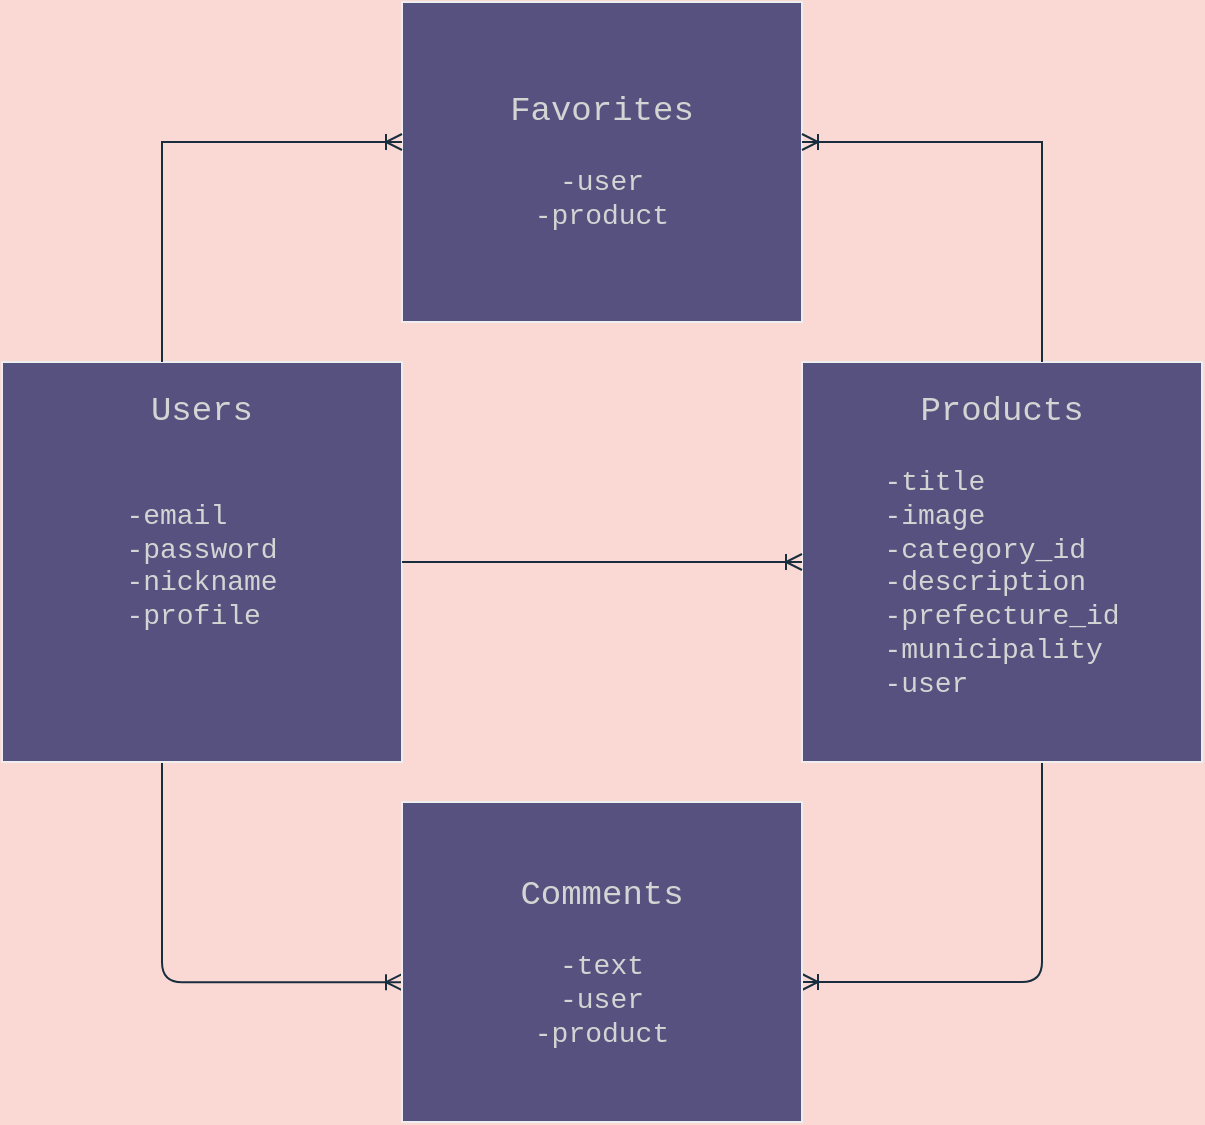 <mxfile>
    <diagram id="Y0Qp10NKiChqdtanLU7T" name="ページ1">
        <mxGraphModel dx="629" dy="1734" grid="1" gridSize="10" guides="1" tooltips="1" connect="1" arrows="1" fold="1" page="1" pageScale="1" pageWidth="827" pageHeight="1169" background="#FAD9D5" math="0" shadow="0">
            <root>
                <mxCell id="0"/>
                <mxCell id="1" parent="0"/>
                <mxCell id="20" style="edgeStyle=orthogonalEdgeStyle;curved=0;rounded=1;sketch=0;orthogonalLoop=1;jettySize=auto;html=1;strokeColor=#182E3E;endArrow=ERoneToMany;endFill=0;labelBackgroundColor=#FAD9D5;" parent="1" source="2" target="12" edge="1">
                    <mxGeometry relative="1" as="geometry">
                        <Array as="points">
                            <mxPoint x="600" y="470"/>
                        </Array>
                    </mxGeometry>
                </mxCell>
                <mxCell id="2" value="" style="shape=table;html=1;whiteSpace=wrap;startSize=0;container=1;collapsible=0;childLayout=tableLayout;fillColor=#56517E;strokeColor=#EEEEEE;fontColor=#FFFFFF;" parent="1" vertex="1">
                    <mxGeometry x="480" y="160" width="200" height="200" as="geometry"/>
                </mxCell>
                <mxCell id="3" value="" style="shape=partialRectangle;html=1;whiteSpace=wrap;collapsible=0;dropTarget=0;pointerEvents=0;fillColor=none;top=0;left=0;bottom=0;right=0;points=[[0,0.5],[1,0.5]];portConstraint=eastwest;strokeColor=#EEEEEE;fontColor=#FFFFFF;" parent="2" vertex="1">
                    <mxGeometry width="200" height="200" as="geometry"/>
                </mxCell>
                <mxCell id="4" value="&lt;div style=&quot;color: rgb(212 , 212 , 212) ; font-family: &amp;#34;menlo&amp;#34; , &amp;#34;monaco&amp;#34; , &amp;#34;courier new&amp;#34; , monospace ; font-style: normal ; font-weight: 400 ; letter-spacing: normal ; text-align: center ; text-indent: 0px ; text-transform: none ; word-spacing: 0px&quot;&gt;&lt;font style=&quot;font-size: 17px&quot;&gt;Products&lt;/font&gt;&lt;/div&gt;&lt;div style=&quot;color: rgb(212 , 212 , 212) ; font-family: &amp;#34;menlo&amp;#34; , &amp;#34;monaco&amp;#34; , &amp;#34;courier new&amp;#34; , monospace ; font-style: normal ; font-weight: 400 ; letter-spacing: normal ; text-align: center ; text-indent: 0px ; text-transform: none ; word-spacing: 0px ; font-size: 14px&quot;&gt;&lt;font style=&quot;font-size: 14px&quot;&gt;&lt;br&gt;&lt;/font&gt;&lt;/div&gt;&lt;div style=&quot;text-align: left ; color: rgb(212 , 212 , 212) ; font-family: &amp;#34;menlo&amp;#34; , &amp;#34;monaco&amp;#34; , &amp;#34;courier new&amp;#34; , monospace ; font-style: normal ; font-weight: 400 ; letter-spacing: normal ; text-indent: 0px ; text-transform: none ; word-spacing: 0px ; font-size: 14px&quot;&gt;&lt;font style=&quot;font-size: 14px&quot;&gt;-title&lt;/font&gt;&lt;/div&gt;&lt;div style=&quot;text-align: left ; color: rgb(212 , 212 , 212) ; font-family: &amp;#34;menlo&amp;#34; , &amp;#34;monaco&amp;#34; , &amp;#34;courier new&amp;#34; , monospace ; font-style: normal ; font-weight: 400 ; letter-spacing: normal ; text-indent: 0px ; text-transform: none ; word-spacing: 0px ; font-size: 14px&quot;&gt;&lt;font style=&quot;font-size: 14px&quot;&gt;-image&lt;/font&gt;&lt;/div&gt;&lt;div style=&quot;text-align: left ; color: rgb(212 , 212 , 212) ; font-family: &amp;#34;menlo&amp;#34; , &amp;#34;monaco&amp;#34; , &amp;#34;courier new&amp;#34; , monospace ; font-style: normal ; font-weight: 400 ; letter-spacing: normal ; text-indent: 0px ; text-transform: none ; word-spacing: 0px ; font-size: 14px&quot;&gt;&lt;font style=&quot;font-size: 14px&quot;&gt;-category_id&lt;/font&gt;&lt;/div&gt;&lt;div style=&quot;text-align: left ; color: rgb(212 , 212 , 212) ; font-family: &amp;#34;menlo&amp;#34; , &amp;#34;monaco&amp;#34; , &amp;#34;courier new&amp;#34; , monospace ; font-style: normal ; font-weight: 400 ; letter-spacing: normal ; text-indent: 0px ; text-transform: none ; word-spacing: 0px ; font-size: 14px&quot;&gt;&lt;font style=&quot;font-size: 14px&quot;&gt;-description&lt;/font&gt;&lt;/div&gt;&lt;div style=&quot;text-align: left ; color: rgb(212 , 212 , 212) ; font-family: &amp;#34;menlo&amp;#34; , &amp;#34;monaco&amp;#34; , &amp;#34;courier new&amp;#34; , monospace ; font-style: normal ; font-weight: 400 ; letter-spacing: normal ; text-indent: 0px ; text-transform: none ; word-spacing: 0px ; font-size: 14px&quot;&gt;&lt;font style=&quot;font-size: 14px&quot;&gt;-prefecture_id&lt;/font&gt;&lt;/div&gt;&lt;div style=&quot;text-align: left ; color: rgb(212 , 212 , 212) ; font-family: &amp;#34;menlo&amp;#34; , &amp;#34;monaco&amp;#34; , &amp;#34;courier new&amp;#34; , monospace ; font-style: normal ; font-weight: 400 ; letter-spacing: normal ; text-indent: 0px ; text-transform: none ; word-spacing: 0px ; font-size: 14px&quot;&gt;&lt;font style=&quot;font-size: 14px&quot;&gt;-municipality&lt;/font&gt;&lt;/div&gt;&lt;div style=&quot;text-align: left ; color: rgb(212 , 212 , 212) ; font-family: &amp;#34;menlo&amp;#34; , &amp;#34;monaco&amp;#34; , &amp;#34;courier new&amp;#34; , monospace ; font-style: normal ; font-weight: 400 ; letter-spacing: normal ; text-indent: 0px ; text-transform: none ; word-spacing: 0px ; font-size: 14px&quot;&gt;&lt;font style=&quot;font-size: 14px&quot;&gt;-user&lt;/font&gt;&lt;/div&gt;&lt;div style=&quot;text-align: left ; color: rgb(212 , 212 , 212) ; font-family: &amp;#34;menlo&amp;#34; , &amp;#34;monaco&amp;#34; , &amp;#34;courier new&amp;#34; , monospace ; font-style: normal ; font-weight: 400 ; letter-spacing: normal ; text-indent: 0px ; text-transform: none ; word-spacing: 0px ; font-size: 14px&quot;&gt;&lt;font style=&quot;font-size: 14px&quot;&gt;&lt;br&gt;&lt;/font&gt;&lt;/div&gt;" style="shape=partialRectangle;html=1;whiteSpace=wrap;connectable=0;overflow=hidden;fillColor=none;top=0;left=0;bottom=0;right=0;strokeColor=#EEEEEE;fontColor=#FFFFFF;" parent="3" vertex="1">
                    <mxGeometry width="200" height="200" as="geometry"/>
                </mxCell>
                <mxCell id="21" style="edgeStyle=orthogonalEdgeStyle;curved=0;rounded=1;sketch=0;orthogonalLoop=1;jettySize=auto;html=1;entryX=0;entryY=0.563;entryDx=0;entryDy=0;entryPerimeter=0;strokeColor=#182E3E;endArrow=ERoneToMany;endFill=0;labelBackgroundColor=#FAD9D5;" parent="1" source="8" target="12" edge="1">
                    <mxGeometry relative="1" as="geometry">
                        <Array as="points">
                            <mxPoint x="160" y="470"/>
                        </Array>
                    </mxGeometry>
                </mxCell>
                <mxCell id="8" value="" style="shape=table;html=1;whiteSpace=wrap;startSize=0;container=1;collapsible=0;childLayout=tableLayout;fillColor=#56517E;strokeColor=#EEEEEE;fontColor=#FFFFFF;" parent="1" vertex="1">
                    <mxGeometry x="80" y="160" width="200" height="200" as="geometry"/>
                </mxCell>
                <mxCell id="9" value="" style="shape=partialRectangle;html=1;whiteSpace=wrap;collapsible=0;dropTarget=0;pointerEvents=0;fillColor=none;top=0;left=0;bottom=0;right=0;points=[[0,0.5],[1,0.5]];portConstraint=eastwest;strokeColor=#EEEEEE;fontColor=#FFFFFF;" parent="8" vertex="1">
                    <mxGeometry width="200" height="200" as="geometry"/>
                </mxCell>
                <mxCell id="10" value="&lt;div style=&quot;color: rgb(212 , 212 , 212) ; font-family: &amp;#34;menlo&amp;#34; , &amp;#34;monaco&amp;#34; , &amp;#34;courier new&amp;#34; , monospace ; font-style: normal ; font-weight: 400 ; letter-spacing: normal ; text-align: center ; text-indent: 0px ; text-transform: none ; word-spacing: 0px&quot;&gt;&lt;span style=&quot;color: rgb(212 , 212 , 212)&quot;&gt;&lt;font style=&quot;font-size: 17px&quot;&gt;Users&lt;/font&gt;&lt;/span&gt;&lt;/div&gt;&lt;div style=&quot;color: rgb(212 , 212 , 212) ; font-family: &amp;#34;menlo&amp;#34; , &amp;#34;monaco&amp;#34; , &amp;#34;courier new&amp;#34; , monospace ; font-style: normal ; font-weight: 400 ; letter-spacing: normal ; text-align: center ; text-indent: 0px ; text-transform: none ; word-spacing: 0px ; font-size: 14px&quot;&gt;&lt;br&gt;&lt;/div&gt;&lt;div style=&quot;color: rgb(212 , 212 , 212) ; font-family: &amp;#34;menlo&amp;#34; , &amp;#34;monaco&amp;#34; , &amp;#34;courier new&amp;#34; , monospace ; font-style: normal ; font-weight: 400 ; letter-spacing: normal ; text-align: center ; text-indent: 0px ; text-transform: none ; word-spacing: 0px ; font-size: 14px&quot;&gt;&lt;br&gt;&lt;/div&gt;&lt;div style=&quot;text-align: left ; color: rgb(212 , 212 , 212) ; font-family: &amp;#34;menlo&amp;#34; , &amp;#34;monaco&amp;#34; , &amp;#34;courier new&amp;#34; , monospace ; font-style: normal ; font-weight: 400 ; letter-spacing: normal ; text-indent: 0px ; text-transform: none ; word-spacing: 0px ; font-size: 14px&quot;&gt;&lt;span style=&quot;color: rgb(212 , 212 , 212)&quot;&gt;&lt;font style=&quot;font-size: 14px&quot;&gt;-email&lt;/font&gt;&lt;/span&gt;&lt;/div&gt;&lt;div style=&quot;text-align: left ; color: rgb(212 , 212 , 212) ; font-family: &amp;#34;menlo&amp;#34; , &amp;#34;monaco&amp;#34; , &amp;#34;courier new&amp;#34; , monospace ; font-style: normal ; font-weight: 400 ; letter-spacing: normal ; text-indent: 0px ; text-transform: none ; word-spacing: 0px ; font-size: 14px&quot;&gt;&lt;font style=&quot;font-size: 14px&quot;&gt;-password&lt;/font&gt;&lt;/div&gt;&lt;div style=&quot;text-align: left ; color: rgb(212 , 212 , 212) ; font-family: &amp;#34;menlo&amp;#34; , &amp;#34;monaco&amp;#34; , &amp;#34;courier new&amp;#34; , monospace ; font-style: normal ; font-weight: 400 ; letter-spacing: normal ; text-indent: 0px ; text-transform: none ; word-spacing: 0px ; font-size: 14px&quot;&gt;&lt;font style=&quot;font-size: 14px&quot;&gt;-nickname&lt;/font&gt;&lt;/div&gt;&lt;div style=&quot;text-align: left ; color: rgb(212 , 212 , 212) ; font-family: &amp;#34;menlo&amp;#34; , &amp;#34;monaco&amp;#34; , &amp;#34;courier new&amp;#34; , monospace ; font-style: normal ; font-weight: 400 ; letter-spacing: normal ; text-indent: 0px ; text-transform: none ; word-spacing: 0px ; font-size: 14px&quot;&gt;&lt;font style=&quot;font-size: 14px&quot;&gt;-profile&lt;/font&gt;&lt;/div&gt;&lt;div style=&quot;text-align: left ; color: rgb(212 , 212 , 212) ; font-family: &amp;#34;menlo&amp;#34; , &amp;#34;monaco&amp;#34; , &amp;#34;courier new&amp;#34; , monospace ; font-style: normal ; font-weight: 400 ; letter-spacing: normal ; text-indent: 0px ; text-transform: none ; word-spacing: 0px ; font-size: 14px&quot;&gt;&lt;font style=&quot;font-size: 14px&quot;&gt;&lt;br&gt;&lt;/font&gt;&lt;/div&gt;&lt;div style=&quot;text-align: left ; color: rgb(212 , 212 , 212) ; font-family: &amp;#34;menlo&amp;#34; , &amp;#34;monaco&amp;#34; , &amp;#34;courier new&amp;#34; , monospace ; font-style: normal ; font-weight: 400 ; letter-spacing: normal ; text-indent: 0px ; text-transform: none ; word-spacing: 0px ; font-size: 14px&quot;&gt;&lt;font style=&quot;font-size: 14px&quot;&gt;&lt;br&gt;&lt;/font&gt;&lt;/div&gt;&lt;div style=&quot;text-align: left ; color: rgb(212 , 212 , 212) ; font-family: &amp;#34;menlo&amp;#34; , &amp;#34;monaco&amp;#34; , &amp;#34;courier new&amp;#34; , monospace ; font-style: normal ; font-weight: 400 ; letter-spacing: normal ; text-indent: 0px ; text-transform: none ; word-spacing: 0px ; font-size: 14px&quot;&gt;&lt;font style=&quot;font-size: 14px&quot;&gt;&lt;br&gt;&lt;/font&gt;&lt;/div&gt;" style="shape=partialRectangle;html=1;whiteSpace=wrap;connectable=0;overflow=hidden;fillColor=none;top=0;left=0;bottom=0;right=0;strokeColor=#EEEEEE;fontColor=#FFFFFF;" parent="9" vertex="1">
                    <mxGeometry width="200" height="200" as="geometry"/>
                </mxCell>
                <mxCell id="11" value="" style="shape=table;html=1;whiteSpace=wrap;startSize=0;container=1;collapsible=0;childLayout=tableLayout;fillColor=#56517E;strokeColor=#EEEEEE;fontColor=#FFFFFF;" parent="1" vertex="1">
                    <mxGeometry x="280" y="380" width="200" height="160" as="geometry"/>
                </mxCell>
                <mxCell id="12" value="" style="shape=partialRectangle;html=1;whiteSpace=wrap;collapsible=0;dropTarget=0;pointerEvents=0;fillColor=none;top=0;left=0;bottom=0;right=0;points=[[0,0.5],[1,0.5]];portConstraint=eastwest;strokeColor=#EEEEEE;fontColor=#FFFFFF;" parent="11" vertex="1">
                    <mxGeometry width="200" height="160" as="geometry"/>
                </mxCell>
                <mxCell id="13" value="&lt;div style=&quot;color: rgb(212 , 212 , 212) ; font-family: &amp;#34;menlo&amp;#34; , &amp;#34;monaco&amp;#34; , &amp;#34;courier new&amp;#34; , monospace ; font-style: normal ; font-weight: 400 ; letter-spacing: normal ; text-align: center ; text-indent: 0px ; text-transform: none ; word-spacing: 0px&quot;&gt;&lt;span style=&quot;color: rgb(212 , 212 , 212)&quot;&gt;&lt;font style=&quot;font-size: 17px&quot;&gt;Comments&lt;/font&gt;&lt;/span&gt;&lt;/div&gt;&lt;div style=&quot;color: rgb(212 , 212 , 212) ; font-family: &amp;#34;menlo&amp;#34; , &amp;#34;monaco&amp;#34; , &amp;#34;courier new&amp;#34; , monospace ; font-style: normal ; font-weight: 400 ; letter-spacing: normal ; text-align: center ; text-indent: 0px ; text-transform: none ; word-spacing: 0px ; font-size: 14px&quot;&gt;&lt;span style=&quot;color: rgb(212 , 212 , 212)&quot;&gt;&lt;font style=&quot;font-size: 14px&quot;&gt;&lt;br&gt;&lt;/font&gt;&lt;/span&gt;&lt;/div&gt;&lt;div style=&quot;color: rgb(212 , 212 , 212) ; font-family: &amp;#34;menlo&amp;#34; , &amp;#34;monaco&amp;#34; , &amp;#34;courier new&amp;#34; , monospace ; font-style: normal ; font-weight: 400 ; letter-spacing: normal ; text-align: center ; text-indent: 0px ; text-transform: none ; word-spacing: 0px ; font-size: 14px&quot;&gt;&lt;span style=&quot;color: rgb(212 , 212 , 212)&quot;&gt;&lt;font style=&quot;font-size: 14px&quot;&gt;-text&lt;/font&gt;&lt;/span&gt;&lt;/div&gt;&lt;div style=&quot;color: rgb(212 , 212 , 212) ; font-family: &amp;#34;menlo&amp;#34; , &amp;#34;monaco&amp;#34; , &amp;#34;courier new&amp;#34; , monospace ; font-style: normal ; font-weight: 400 ; letter-spacing: normal ; text-align: center ; text-indent: 0px ; text-transform: none ; word-spacing: 0px ; font-size: 14px&quot;&gt;&lt;font style=&quot;font-size: 14px&quot;&gt;-user&lt;/font&gt;&lt;/div&gt;&lt;div style=&quot;color: rgb(212 , 212 , 212) ; font-family: &amp;#34;menlo&amp;#34; , &amp;#34;monaco&amp;#34; , &amp;#34;courier new&amp;#34; , monospace ; font-style: normal ; font-weight: 400 ; letter-spacing: normal ; text-align: center ; text-indent: 0px ; text-transform: none ; word-spacing: 0px ; font-size: 14px&quot;&gt;&lt;span&gt;-product&lt;/span&gt;&lt;/div&gt;" style="shape=partialRectangle;html=1;whiteSpace=wrap;connectable=0;overflow=hidden;fillColor=none;top=0;left=0;bottom=0;right=0;strokeColor=#EEEEEE;fontColor=#FFFFFF;" parent="12" vertex="1">
                    <mxGeometry width="200" height="160" as="geometry"/>
                </mxCell>
                <mxCell id="19" style="edgeStyle=orthogonalEdgeStyle;curved=0;rounded=1;sketch=0;orthogonalLoop=1;jettySize=auto;html=1;strokeColor=#182E3E;endArrow=ERoneToMany;endFill=0;labelBackgroundColor=#FAD9D5;" parent="1" source="9" target="3" edge="1">
                    <mxGeometry relative="1" as="geometry"/>
                </mxCell>
                <mxCell id="22" value="" style="shape=table;html=1;whiteSpace=wrap;startSize=0;container=1;collapsible=0;childLayout=tableLayout;fillColor=#56517E;strokeColor=#EEEEEE;fontColor=#FFFFFF;" parent="1" vertex="1">
                    <mxGeometry x="280" y="-20" width="200" height="160" as="geometry"/>
                </mxCell>
                <mxCell id="23" value="" style="shape=partialRectangle;html=1;whiteSpace=wrap;collapsible=0;dropTarget=0;pointerEvents=0;fillColor=none;top=0;left=0;bottom=0;right=0;points=[[0,0.5],[1,0.5]];portConstraint=eastwest;strokeColor=#EEEEEE;fontColor=#FFFFFF;" parent="22" vertex="1">
                    <mxGeometry width="200" height="160" as="geometry"/>
                </mxCell>
                <mxCell id="24" value="&lt;div style=&quot;color: rgb(212 , 212 , 212) ; font-family: &amp;#34;menlo&amp;#34; , &amp;#34;monaco&amp;#34; , &amp;#34;courier new&amp;#34; , monospace ; font-style: normal ; font-weight: 400 ; letter-spacing: normal ; text-align: center ; text-indent: 0px ; text-transform: none ; word-spacing: 0px&quot;&gt;&lt;span style=&quot;color: rgb(212 , 212 , 212)&quot;&gt;&lt;font style=&quot;font-size: 17px&quot;&gt;Favorites&lt;/font&gt;&lt;/span&gt;&lt;/div&gt;&lt;div style=&quot;color: rgb(212 , 212 , 212) ; font-family: &amp;#34;menlo&amp;#34; , &amp;#34;monaco&amp;#34; , &amp;#34;courier new&amp;#34; , monospace ; font-style: normal ; font-weight: 400 ; letter-spacing: normal ; text-align: center ; text-indent: 0px ; text-transform: none ; word-spacing: 0px ; font-size: 14px&quot;&gt;&lt;br&gt;&lt;/div&gt;&lt;div style=&quot;color: rgb(212 , 212 , 212) ; font-family: &amp;#34;menlo&amp;#34; , &amp;#34;monaco&amp;#34; , &amp;#34;courier new&amp;#34; , monospace ; font-style: normal ; font-weight: 400 ; letter-spacing: normal ; text-align: center ; text-indent: 0px ; text-transform: none ; word-spacing: 0px ; font-size: 14px&quot;&gt;&lt;font style=&quot;font-size: 14px&quot;&gt;-user&lt;/font&gt;&lt;/div&gt;&lt;div style=&quot;color: rgb(212 , 212 , 212) ; font-family: &amp;#34;menlo&amp;#34; , &amp;#34;monaco&amp;#34; , &amp;#34;courier new&amp;#34; , monospace ; font-style: normal ; font-weight: 400 ; letter-spacing: normal ; text-align: center ; text-indent: 0px ; text-transform: none ; word-spacing: 0px ; font-size: 14px&quot;&gt;&lt;span&gt;-product&lt;/span&gt;&lt;/div&gt;" style="shape=partialRectangle;html=1;whiteSpace=wrap;connectable=0;overflow=hidden;fillColor=none;top=0;left=0;bottom=0;right=0;strokeColor=#EEEEEE;fontColor=#FFFFFF;" parent="23" vertex="1">
                    <mxGeometry width="200" height="160" as="geometry"/>
                </mxCell>
                <mxCell id="28" style="edgeStyle=orthogonalEdgeStyle;rounded=0;orthogonalLoop=1;jettySize=auto;html=1;strokeColor=#182E3E;labelBackgroundColor=#FAD9D5;endArrow=ERoneToMany;endFill=0;" parent="1" target="23" edge="1">
                    <mxGeometry relative="1" as="geometry">
                        <mxPoint x="490" as="targetPoint"/>
                        <mxPoint x="600" y="160" as="sourcePoint"/>
                        <Array as="points">
                            <mxPoint x="600" y="50"/>
                        </Array>
                    </mxGeometry>
                </mxCell>
                <mxCell id="29" style="edgeStyle=orthogonalEdgeStyle;rounded=0;orthogonalLoop=1;jettySize=auto;html=1;strokeColor=#182E3E;labelBackgroundColor=#FAD9D5;endArrow=ERoneToMany;endFill=0;exitX=0.4;exitY=0;exitDx=0;exitDy=0;exitPerimeter=0;" parent="1" source="9" target="23" edge="1">
                    <mxGeometry relative="1" as="geometry">
                        <mxPoint x="190" as="targetPoint"/>
                        <mxPoint x="260" y="140" as="sourcePoint"/>
                        <Array as="points">
                            <mxPoint x="160" y="50"/>
                        </Array>
                    </mxGeometry>
                </mxCell>
            </root>
        </mxGraphModel>
    </diagram>
</mxfile>